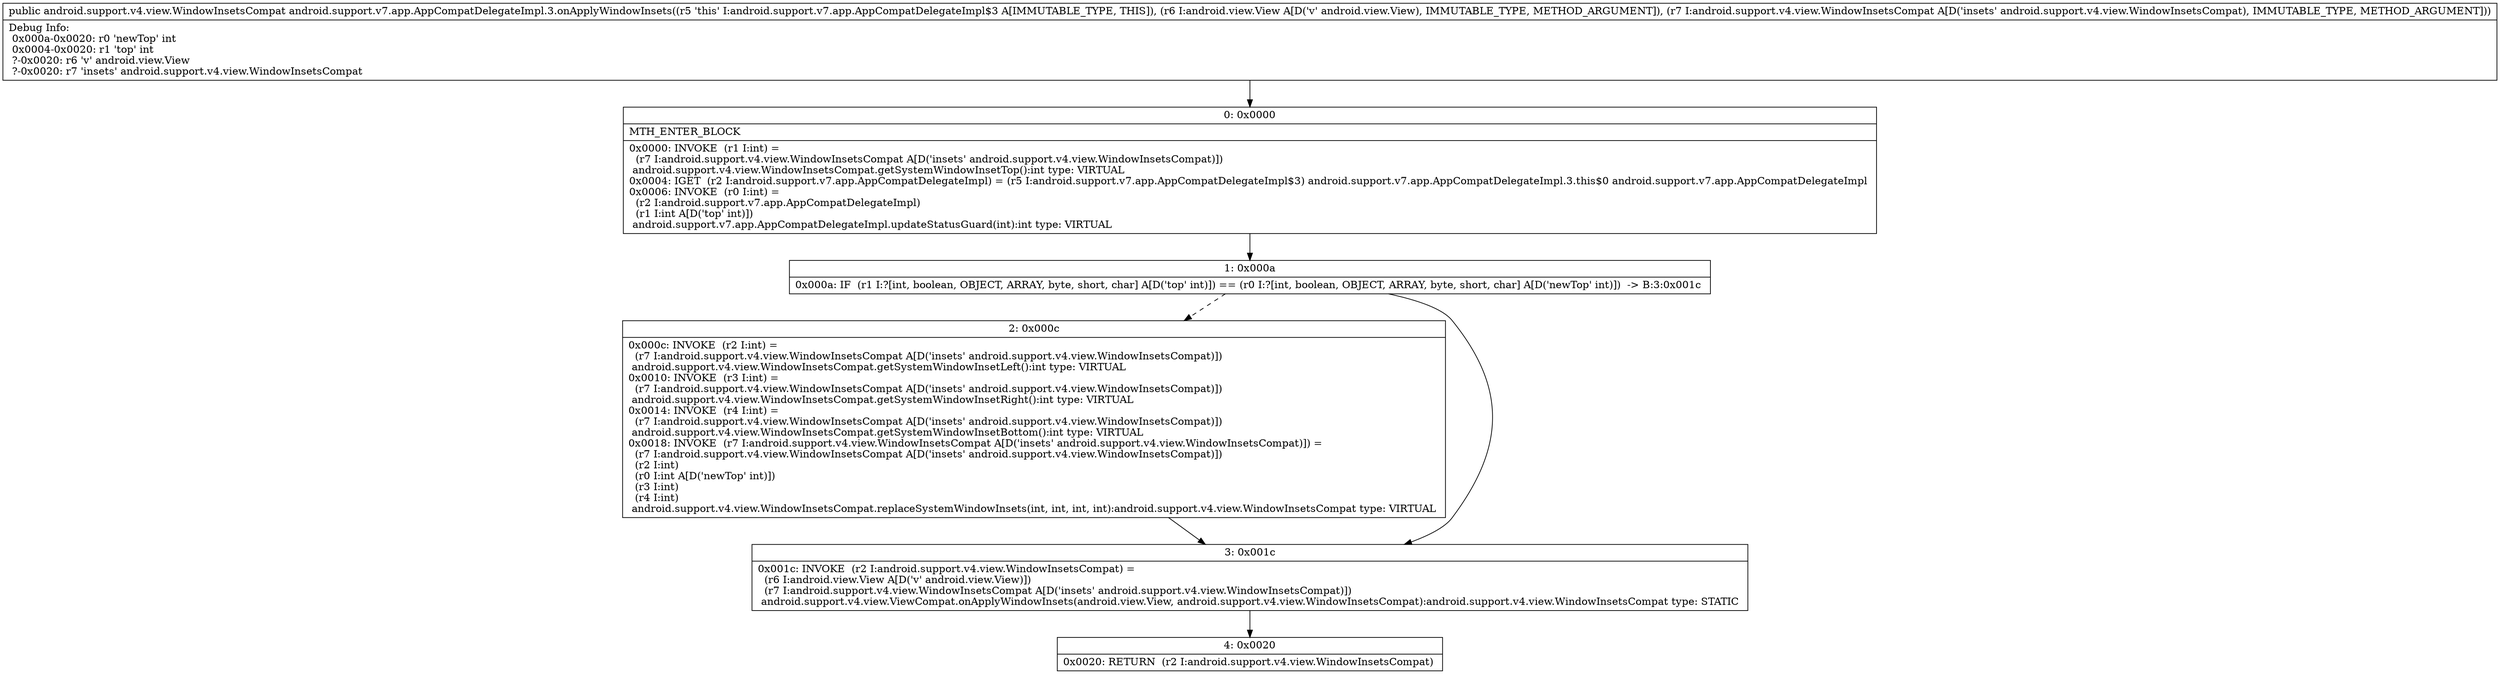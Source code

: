 digraph "CFG forandroid.support.v7.app.AppCompatDelegateImpl.3.onApplyWindowInsets(Landroid\/view\/View;Landroid\/support\/v4\/view\/WindowInsetsCompat;)Landroid\/support\/v4\/view\/WindowInsetsCompat;" {
Node_0 [shape=record,label="{0\:\ 0x0000|MTH_ENTER_BLOCK\l|0x0000: INVOKE  (r1 I:int) = \l  (r7 I:android.support.v4.view.WindowInsetsCompat A[D('insets' android.support.v4.view.WindowInsetsCompat)])\l android.support.v4.view.WindowInsetsCompat.getSystemWindowInsetTop():int type: VIRTUAL \l0x0004: IGET  (r2 I:android.support.v7.app.AppCompatDelegateImpl) = (r5 I:android.support.v7.app.AppCompatDelegateImpl$3) android.support.v7.app.AppCompatDelegateImpl.3.this$0 android.support.v7.app.AppCompatDelegateImpl \l0x0006: INVOKE  (r0 I:int) = \l  (r2 I:android.support.v7.app.AppCompatDelegateImpl)\l  (r1 I:int A[D('top' int)])\l android.support.v7.app.AppCompatDelegateImpl.updateStatusGuard(int):int type: VIRTUAL \l}"];
Node_1 [shape=record,label="{1\:\ 0x000a|0x000a: IF  (r1 I:?[int, boolean, OBJECT, ARRAY, byte, short, char] A[D('top' int)]) == (r0 I:?[int, boolean, OBJECT, ARRAY, byte, short, char] A[D('newTop' int)])  \-\> B:3:0x001c \l}"];
Node_2 [shape=record,label="{2\:\ 0x000c|0x000c: INVOKE  (r2 I:int) = \l  (r7 I:android.support.v4.view.WindowInsetsCompat A[D('insets' android.support.v4.view.WindowInsetsCompat)])\l android.support.v4.view.WindowInsetsCompat.getSystemWindowInsetLeft():int type: VIRTUAL \l0x0010: INVOKE  (r3 I:int) = \l  (r7 I:android.support.v4.view.WindowInsetsCompat A[D('insets' android.support.v4.view.WindowInsetsCompat)])\l android.support.v4.view.WindowInsetsCompat.getSystemWindowInsetRight():int type: VIRTUAL \l0x0014: INVOKE  (r4 I:int) = \l  (r7 I:android.support.v4.view.WindowInsetsCompat A[D('insets' android.support.v4.view.WindowInsetsCompat)])\l android.support.v4.view.WindowInsetsCompat.getSystemWindowInsetBottom():int type: VIRTUAL \l0x0018: INVOKE  (r7 I:android.support.v4.view.WindowInsetsCompat A[D('insets' android.support.v4.view.WindowInsetsCompat)]) = \l  (r7 I:android.support.v4.view.WindowInsetsCompat A[D('insets' android.support.v4.view.WindowInsetsCompat)])\l  (r2 I:int)\l  (r0 I:int A[D('newTop' int)])\l  (r3 I:int)\l  (r4 I:int)\l android.support.v4.view.WindowInsetsCompat.replaceSystemWindowInsets(int, int, int, int):android.support.v4.view.WindowInsetsCompat type: VIRTUAL \l}"];
Node_3 [shape=record,label="{3\:\ 0x001c|0x001c: INVOKE  (r2 I:android.support.v4.view.WindowInsetsCompat) = \l  (r6 I:android.view.View A[D('v' android.view.View)])\l  (r7 I:android.support.v4.view.WindowInsetsCompat A[D('insets' android.support.v4.view.WindowInsetsCompat)])\l android.support.v4.view.ViewCompat.onApplyWindowInsets(android.view.View, android.support.v4.view.WindowInsetsCompat):android.support.v4.view.WindowInsetsCompat type: STATIC \l}"];
Node_4 [shape=record,label="{4\:\ 0x0020|0x0020: RETURN  (r2 I:android.support.v4.view.WindowInsetsCompat) \l}"];
MethodNode[shape=record,label="{public android.support.v4.view.WindowInsetsCompat android.support.v7.app.AppCompatDelegateImpl.3.onApplyWindowInsets((r5 'this' I:android.support.v7.app.AppCompatDelegateImpl$3 A[IMMUTABLE_TYPE, THIS]), (r6 I:android.view.View A[D('v' android.view.View), IMMUTABLE_TYPE, METHOD_ARGUMENT]), (r7 I:android.support.v4.view.WindowInsetsCompat A[D('insets' android.support.v4.view.WindowInsetsCompat), IMMUTABLE_TYPE, METHOD_ARGUMENT]))  | Debug Info:\l  0x000a\-0x0020: r0 'newTop' int\l  0x0004\-0x0020: r1 'top' int\l  ?\-0x0020: r6 'v' android.view.View\l  ?\-0x0020: r7 'insets' android.support.v4.view.WindowInsetsCompat\l}"];
MethodNode -> Node_0;
Node_0 -> Node_1;
Node_1 -> Node_2[style=dashed];
Node_1 -> Node_3;
Node_2 -> Node_3;
Node_3 -> Node_4;
}

